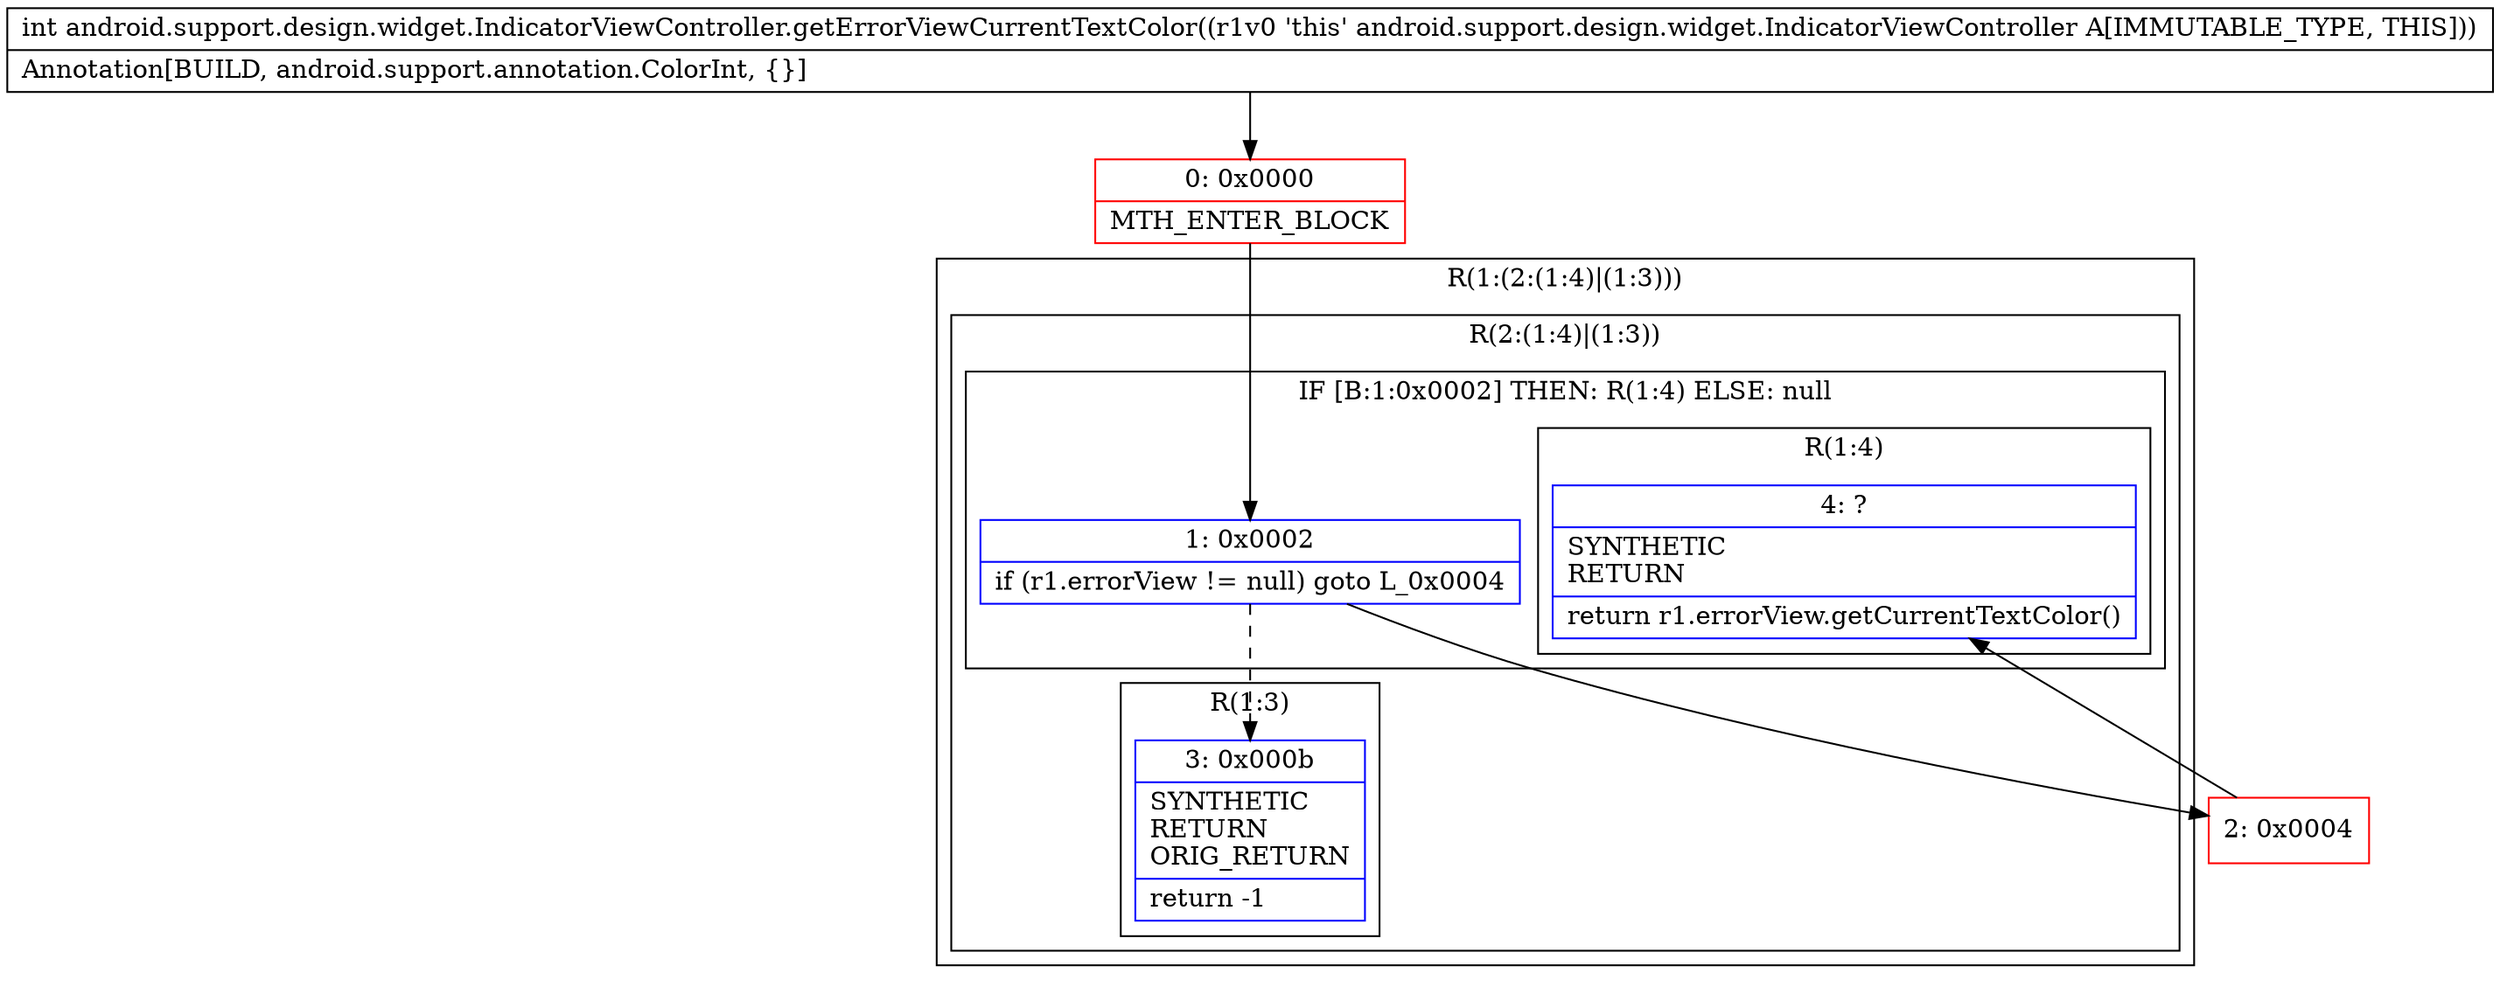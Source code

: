 digraph "CFG forandroid.support.design.widget.IndicatorViewController.getErrorViewCurrentTextColor()I" {
subgraph cluster_Region_1295356257 {
label = "R(1:(2:(1:4)|(1:3)))";
node [shape=record,color=blue];
subgraph cluster_Region_427067028 {
label = "R(2:(1:4)|(1:3))";
node [shape=record,color=blue];
subgraph cluster_IfRegion_861823727 {
label = "IF [B:1:0x0002] THEN: R(1:4) ELSE: null";
node [shape=record,color=blue];
Node_1 [shape=record,label="{1\:\ 0x0002|if (r1.errorView != null) goto L_0x0004\l}"];
subgraph cluster_Region_1540737117 {
label = "R(1:4)";
node [shape=record,color=blue];
Node_4 [shape=record,label="{4\:\ ?|SYNTHETIC\lRETURN\l|return r1.errorView.getCurrentTextColor()\l}"];
}
}
subgraph cluster_Region_973792479 {
label = "R(1:3)";
node [shape=record,color=blue];
Node_3 [shape=record,label="{3\:\ 0x000b|SYNTHETIC\lRETURN\lORIG_RETURN\l|return \-1\l}"];
}
}
}
Node_0 [shape=record,color=red,label="{0\:\ 0x0000|MTH_ENTER_BLOCK\l}"];
Node_2 [shape=record,color=red,label="{2\:\ 0x0004}"];
MethodNode[shape=record,label="{int android.support.design.widget.IndicatorViewController.getErrorViewCurrentTextColor((r1v0 'this' android.support.design.widget.IndicatorViewController A[IMMUTABLE_TYPE, THIS]))  | Annotation[BUILD, android.support.annotation.ColorInt, \{\}]\l}"];
MethodNode -> Node_0;
Node_1 -> Node_2;
Node_1 -> Node_3[style=dashed];
Node_0 -> Node_1;
Node_2 -> Node_4;
}

